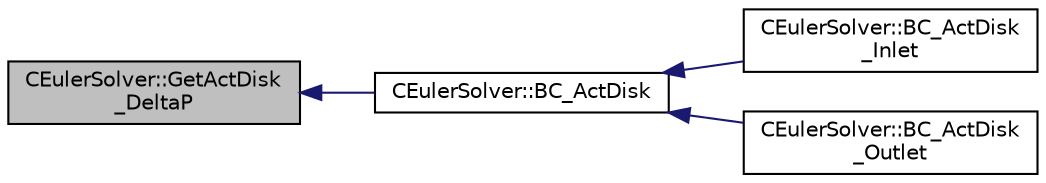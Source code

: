 digraph "CEulerSolver::GetActDisk_DeltaP"
{
  edge [fontname="Helvetica",fontsize="10",labelfontname="Helvetica",labelfontsize="10"];
  node [fontname="Helvetica",fontsize="10",shape=record];
  rankdir="LR";
  Node1504 [label="CEulerSolver::GetActDisk\l_DeltaP",height=0.2,width=0.4,color="black", fillcolor="grey75", style="filled", fontcolor="black"];
  Node1504 -> Node1505 [dir="back",color="midnightblue",fontsize="10",style="solid",fontname="Helvetica"];
  Node1505 [label="CEulerSolver::BC_ActDisk",height=0.2,width=0.4,color="black", fillcolor="white", style="filled",URL="$class_c_euler_solver.html#acab63d0bb72e6245b440c015e8c1de04",tooltip="Impose the engine inflow boundary condition. "];
  Node1505 -> Node1506 [dir="back",color="midnightblue",fontsize="10",style="solid",fontname="Helvetica"];
  Node1506 [label="CEulerSolver::BC_ActDisk\l_Inlet",height=0.2,width=0.4,color="black", fillcolor="white", style="filled",URL="$class_c_euler_solver.html#af919c89cdb2d5b8059d38a95f9c79edb",tooltip="Impose the engine inflow boundary condition. "];
  Node1505 -> Node1507 [dir="back",color="midnightblue",fontsize="10",style="solid",fontname="Helvetica"];
  Node1507 [label="CEulerSolver::BC_ActDisk\l_Outlet",height=0.2,width=0.4,color="black", fillcolor="white", style="filled",URL="$class_c_euler_solver.html#a6cf759ff3e1608b5df71ea77441034c7",tooltip="Impose the engine exhaust boundary condition. "];
}
